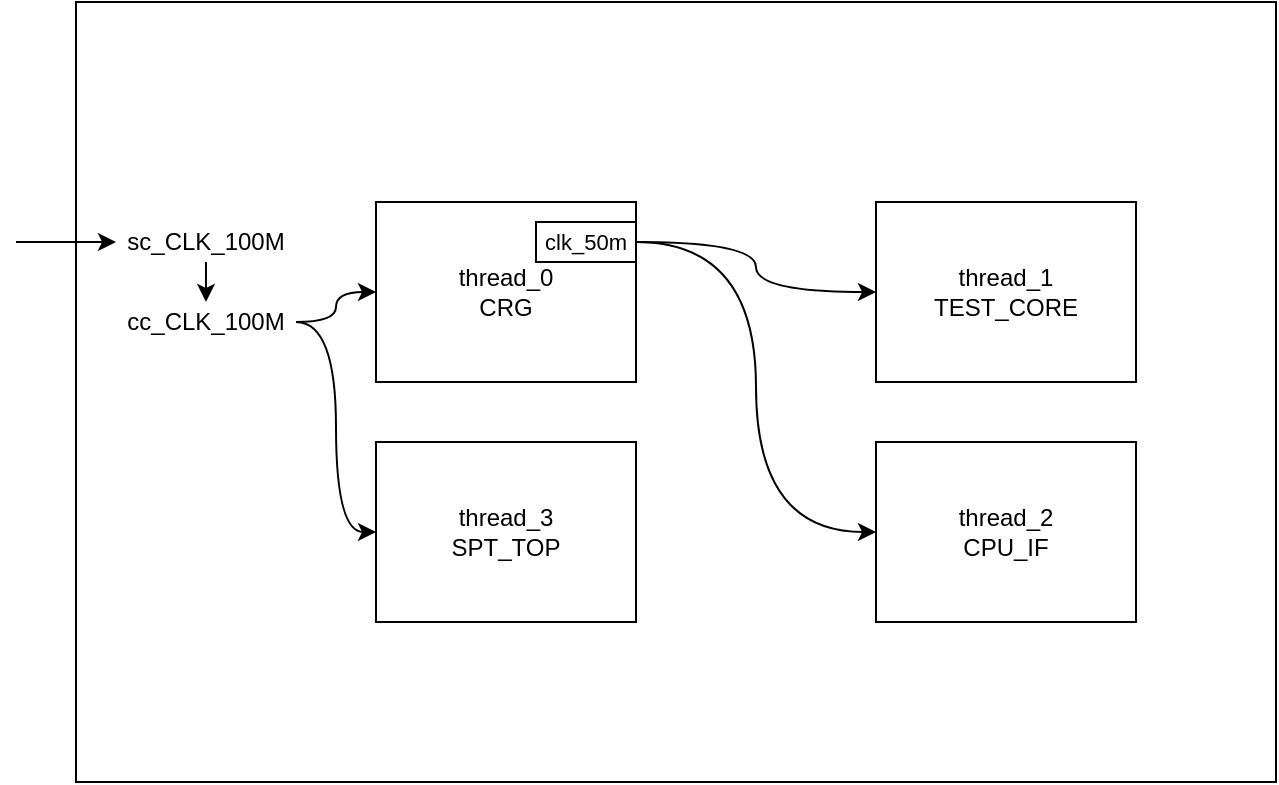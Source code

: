 <mxfile version="24.0.4" type="github" pages="3">
  <diagram id="PhRuBHv0i8EUlA6rLvvD" name="第 1 页">
    <mxGraphModel dx="1434" dy="746" grid="1" gridSize="10" guides="1" tooltips="1" connect="1" arrows="1" fold="1" page="1" pageScale="1" pageWidth="1169" pageHeight="827" math="0" shadow="0">
      <root>
        <mxCell id="0" />
        <mxCell id="1" parent="0" />
        <mxCell id="ryoN2QdF7ntnnmuvYjbi-6" value="" style="rounded=0;whiteSpace=wrap;html=1;" parent="1" vertex="1">
          <mxGeometry x="100" y="80" width="600" height="390" as="geometry" />
        </mxCell>
        <mxCell id="ryoN2QdF7ntnnmuvYjbi-16" style="edgeStyle=orthogonalEdgeStyle;curved=1;rounded=0;orthogonalLoop=1;jettySize=auto;html=1;entryX=0;entryY=0.5;entryDx=0;entryDy=0;startArrow=none;startFill=0;endArrow=classic;endFill=1;" parent="1" source="ryoN2QdF7ntnnmuvYjbi-19" target="ryoN2QdF7ntnnmuvYjbi-4" edge="1">
          <mxGeometry relative="1" as="geometry" />
        </mxCell>
        <mxCell id="ryoN2QdF7ntnnmuvYjbi-2" value="thread_0&lt;br&gt;CRG" style="rounded=0;whiteSpace=wrap;html=1;" parent="1" vertex="1">
          <mxGeometry x="250" y="180" width="130" height="90" as="geometry" />
        </mxCell>
        <mxCell id="ryoN2QdF7ntnnmuvYjbi-3" value="thread_3&lt;br&gt;SPT_TOP" style="rounded=0;whiteSpace=wrap;html=1;" parent="1" vertex="1">
          <mxGeometry x="250" y="300" width="130" height="90" as="geometry" />
        </mxCell>
        <mxCell id="ryoN2QdF7ntnnmuvYjbi-4" value="thread_2&lt;br&gt;CPU_IF" style="rounded=0;whiteSpace=wrap;html=1;" parent="1" vertex="1">
          <mxGeometry x="500" y="300" width="130" height="90" as="geometry" />
        </mxCell>
        <mxCell id="ryoN2QdF7ntnnmuvYjbi-5" value="thread_1&lt;br&gt;TEST_CORE" style="rounded=0;whiteSpace=wrap;html=1;" parent="1" vertex="1">
          <mxGeometry x="500" y="180" width="130" height="90" as="geometry" />
        </mxCell>
        <mxCell id="ryoN2QdF7ntnnmuvYjbi-10" style="edgeStyle=orthogonalEdgeStyle;rounded=0;orthogonalLoop=1;jettySize=auto;html=1;startArrow=classic;startFill=1;endArrow=none;endFill=0;" parent="1" source="ryoN2QdF7ntnnmuvYjbi-7" edge="1">
          <mxGeometry relative="1" as="geometry">
            <mxPoint x="70" y="200" as="targetPoint" />
          </mxGeometry>
        </mxCell>
        <mxCell id="ryoN2QdF7ntnnmuvYjbi-12" style="edgeStyle=orthogonalEdgeStyle;rounded=0;orthogonalLoop=1;jettySize=auto;html=1;startArrow=none;startFill=0;endArrow=classic;endFill=1;curved=1;" parent="1" source="ryoN2QdF7ntnnmuvYjbi-7" target="ryoN2QdF7ntnnmuvYjbi-11" edge="1">
          <mxGeometry relative="1" as="geometry" />
        </mxCell>
        <mxCell id="ryoN2QdF7ntnnmuvYjbi-7" value="sc_CLK_100M" style="text;html=1;strokeColor=none;fillColor=none;align=center;verticalAlign=middle;whiteSpace=wrap;rounded=0;" parent="1" vertex="1">
          <mxGeometry x="120" y="190" width="90" height="20" as="geometry" />
        </mxCell>
        <mxCell id="ryoN2QdF7ntnnmuvYjbi-13" value="" style="edgeStyle=orthogonalEdgeStyle;rounded=0;orthogonalLoop=1;jettySize=auto;html=1;startArrow=none;startFill=0;endArrow=classic;endFill=1;curved=1;" parent="1" source="ryoN2QdF7ntnnmuvYjbi-11" target="ryoN2QdF7ntnnmuvYjbi-2" edge="1">
          <mxGeometry relative="1" as="geometry" />
        </mxCell>
        <mxCell id="ryoN2QdF7ntnnmuvYjbi-14" style="edgeStyle=orthogonalEdgeStyle;curved=1;rounded=0;orthogonalLoop=1;jettySize=auto;html=1;startArrow=none;startFill=0;endArrow=classic;endFill=1;entryX=0;entryY=0.5;entryDx=0;entryDy=0;" parent="1" source="ryoN2QdF7ntnnmuvYjbi-11" target="ryoN2QdF7ntnnmuvYjbi-3" edge="1">
          <mxGeometry relative="1" as="geometry" />
        </mxCell>
        <mxCell id="ryoN2QdF7ntnnmuvYjbi-11" value="cc_CLK_100M" style="text;html=1;strokeColor=none;fillColor=none;align=center;verticalAlign=middle;whiteSpace=wrap;rounded=0;" parent="1" vertex="1">
          <mxGeometry x="120" y="230" width="90" height="20" as="geometry" />
        </mxCell>
        <mxCell id="ryoN2QdF7ntnnmuvYjbi-18" style="edgeStyle=orthogonalEdgeStyle;curved=1;rounded=0;orthogonalLoop=1;jettySize=auto;html=1;startArrow=none;startFill=0;endArrow=classic;endFill=1;" parent="1" source="ryoN2QdF7ntnnmuvYjbi-19" target="ryoN2QdF7ntnnmuvYjbi-5" edge="1">
          <mxGeometry relative="1" as="geometry" />
        </mxCell>
        <mxCell id="ryoN2QdF7ntnnmuvYjbi-19" value="&lt;font style=&quot;font-size: 11px&quot;&gt;clk_50m&lt;/font&gt;" style="rounded=0;whiteSpace=wrap;html=1;fontSize=12;" parent="1" vertex="1">
          <mxGeometry x="330" y="190" width="50" height="20" as="geometry" />
        </mxCell>
      </root>
    </mxGraphModel>
  </diagram>
  <diagram id="Ij5HX34Pqi2R653tB50Y" name="第 2 页">
    <mxGraphModel dx="989" dy="514" grid="0" gridSize="10" guides="1" tooltips="1" connect="1" arrows="1" fold="1" page="1" pageScale="1" pageWidth="1169" pageHeight="827" math="0" shadow="0">
      <root>
        <mxCell id="0" />
        <mxCell id="1" parent="0" />
        <mxCell id="oDqVrCcSF8AjUhTJ0iat-5" style="edgeStyle=orthogonalEdgeStyle;rounded=0;orthogonalLoop=1;jettySize=auto;html=1;exitX=0.5;exitY=1;exitDx=0;exitDy=0;entryX=0;entryY=0;entryDx=0;entryDy=0;curved=1;" edge="1" parent="1" source="oDqVrCcSF8AjUhTJ0iat-1" target="oDqVrCcSF8AjUhTJ0iat-4">
          <mxGeometry relative="1" as="geometry" />
        </mxCell>
        <mxCell id="oDqVrCcSF8AjUhTJ0iat-1" value="500" style="ellipse;whiteSpace=wrap;html=1;fillColor=#dae8fc;strokeColor=#6c8ebf;" vertex="1" parent="1">
          <mxGeometry x="70" y="40" width="60" height="40" as="geometry" />
        </mxCell>
        <mxCell id="oDqVrCcSF8AjUhTJ0iat-2" value="300" style="ellipse;whiteSpace=wrap;html=1;fillColor=#dae8fc;strokeColor=#6c8ebf;" vertex="1" parent="1">
          <mxGeometry x="150" y="40" width="60" height="40" as="geometry" />
        </mxCell>
        <mxCell id="oDqVrCcSF8AjUhTJ0iat-3" value="150" style="ellipse;whiteSpace=wrap;html=1;fillColor=#dae8fc;strokeColor=#6c8ebf;" vertex="1" parent="1">
          <mxGeometry x="230" y="40" width="60" height="40" as="geometry" />
        </mxCell>
        <mxCell id="oDqVrCcSF8AjUhTJ0iat-4" value="200" style="ellipse;whiteSpace=wrap;html=1;fillColor=#dae8fc;strokeColor=#6c8ebf;" vertex="1" parent="1">
          <mxGeometry x="150" y="120" width="60" height="40" as="geometry" />
        </mxCell>
        <mxCell id="oDqVrCcSF8AjUhTJ0iat-6" style="edgeStyle=orthogonalEdgeStyle;rounded=0;orthogonalLoop=1;jettySize=auto;html=1;exitX=0.5;exitY=1;exitDx=0;exitDy=0;entryX=0.5;entryY=0;entryDx=0;entryDy=0;curved=1;" edge="1" parent="1" source="oDqVrCcSF8AjUhTJ0iat-2" target="oDqVrCcSF8AjUhTJ0iat-4">
          <mxGeometry relative="1" as="geometry">
            <mxPoint x="110" y="90" as="sourcePoint" />
            <mxPoint x="169" y="136" as="targetPoint" />
          </mxGeometry>
        </mxCell>
        <mxCell id="oDqVrCcSF8AjUhTJ0iat-7" style="edgeStyle=orthogonalEdgeStyle;rounded=0;orthogonalLoop=1;jettySize=auto;html=1;exitX=0.5;exitY=1;exitDx=0;exitDy=0;entryX=1;entryY=0;entryDx=0;entryDy=0;curved=1;" edge="1" parent="1" source="oDqVrCcSF8AjUhTJ0iat-3" target="oDqVrCcSF8AjUhTJ0iat-4">
          <mxGeometry relative="1" as="geometry">
            <mxPoint x="190" y="90" as="sourcePoint" />
            <mxPoint x="190" y="130" as="targetPoint" />
          </mxGeometry>
        </mxCell>
        <mxCell id="oDqVrCcSF8AjUhTJ0iat-8" value="" style="endArrow=none;dashed=1;html=1;rounded=0;strokeColor=#FF00FF;" edge="1" parent="1">
          <mxGeometry width="50" height="50" relative="1" as="geometry">
            <mxPoint x="124" y="145" as="sourcePoint" />
            <mxPoint x="142" y="40" as="targetPoint" />
          </mxGeometry>
        </mxCell>
        <mxCell id="oDqVrCcSF8AjUhTJ0iat-17" style="edgeStyle=orthogonalEdgeStyle;rounded=0;orthogonalLoop=1;jettySize=auto;html=1;exitX=0.5;exitY=1;exitDx=0;exitDy=0;entryX=0;entryY=0;entryDx=0;entryDy=0;curved=1;" edge="1" parent="1" source="oDqVrCcSF8AjUhTJ0iat-18" target="oDqVrCcSF8AjUhTJ0iat-21">
          <mxGeometry relative="1" as="geometry" />
        </mxCell>
        <mxCell id="oDqVrCcSF8AjUhTJ0iat-18" value="10" style="ellipse;whiteSpace=wrap;html=1;fillColor=#fff2cc;strokeColor=#d6b656;" vertex="1" parent="1">
          <mxGeometry x="70" y="200" width="60" height="40" as="geometry" />
        </mxCell>
        <mxCell id="oDqVrCcSF8AjUhTJ0iat-19" value="300" style="ellipse;whiteSpace=wrap;html=1;fillColor=#dae8fc;strokeColor=#6c8ebf;" vertex="1" parent="1">
          <mxGeometry x="150" y="200" width="60" height="40" as="geometry" />
        </mxCell>
        <mxCell id="oDqVrCcSF8AjUhTJ0iat-20" value="150" style="ellipse;whiteSpace=wrap;html=1;fillColor=#dae8fc;strokeColor=#6c8ebf;" vertex="1" parent="1">
          <mxGeometry x="230" y="200" width="60" height="40" as="geometry" />
        </mxCell>
        <mxCell id="oDqVrCcSF8AjUhTJ0iat-21" value="200" style="ellipse;whiteSpace=wrap;html=1;fillColor=#dae8fc;strokeColor=#6c8ebf;" vertex="1" parent="1">
          <mxGeometry x="150" y="280" width="60" height="40" as="geometry" />
        </mxCell>
        <mxCell id="oDqVrCcSF8AjUhTJ0iat-22" style="edgeStyle=orthogonalEdgeStyle;rounded=0;orthogonalLoop=1;jettySize=auto;html=1;exitX=0.5;exitY=1;exitDx=0;exitDy=0;entryX=0.5;entryY=0;entryDx=0;entryDy=0;curved=1;" edge="1" parent="1" source="oDqVrCcSF8AjUhTJ0iat-19" target="oDqVrCcSF8AjUhTJ0iat-21">
          <mxGeometry relative="1" as="geometry">
            <mxPoint x="110" y="250" as="sourcePoint" />
            <mxPoint x="169" y="296" as="targetPoint" />
          </mxGeometry>
        </mxCell>
        <mxCell id="oDqVrCcSF8AjUhTJ0iat-23" style="edgeStyle=orthogonalEdgeStyle;rounded=0;orthogonalLoop=1;jettySize=auto;html=1;exitX=0.5;exitY=1;exitDx=0;exitDy=0;entryX=1;entryY=0;entryDx=0;entryDy=0;curved=1;" edge="1" parent="1" source="oDqVrCcSF8AjUhTJ0iat-20" target="oDqVrCcSF8AjUhTJ0iat-21">
          <mxGeometry relative="1" as="geometry">
            <mxPoint x="190" y="250" as="sourcePoint" />
            <mxPoint x="190" y="290" as="targetPoint" />
          </mxGeometry>
        </mxCell>
        <mxCell id="oDqVrCcSF8AjUhTJ0iat-24" value="" style="endArrow=none;dashed=1;html=1;rounded=0;strokeColor=#FF00FF;" edge="1" parent="1">
          <mxGeometry width="50" height="50" relative="1" as="geometry">
            <mxPoint x="124" y="305" as="sourcePoint" />
            <mxPoint x="142" y="200" as="targetPoint" />
          </mxGeometry>
        </mxCell>
        <mxCell id="oDqVrCcSF8AjUhTJ0iat-25" value="编译时" style="text;html=1;align=center;verticalAlign=middle;whiteSpace=wrap;rounded=0;" vertex="1" parent="1">
          <mxGeometry x="10" y="90" width="60" height="30" as="geometry" />
        </mxCell>
        <mxCell id="oDqVrCcSF8AjUhTJ0iat-26" value="运行时" style="text;html=1;align=center;verticalAlign=middle;whiteSpace=wrap;rounded=0;" vertex="1" parent="1">
          <mxGeometry x="10" y="250" width="60" height="30" as="geometry" />
        </mxCell>
        <mxCell id="oDqVrCcSF8AjUhTJ0iat-27" value="" style="html=1;shadow=0;dashed=0;align=center;verticalAlign=middle;shape=mxgraph.arrows2.arrow;dy=0.52;dx=28.03;notch=10.62;rotation=90;fillColor=#bac8d3;strokeColor=none;" vertex="1" parent="1">
          <mxGeometry x="-4.5" y="160" width="89" height="37" as="geometry" />
        </mxCell>
      </root>
    </mxGraphModel>
  </diagram>
  <diagram id="CQO9vkVSQzJrukNP_2Br" name="第 3 页">
    <mxGraphModel dx="1434" dy="746" grid="0" gridSize="10" guides="1" tooltips="1" connect="1" arrows="1" fold="1" page="1" pageScale="1" pageWidth="1169" pageHeight="827" math="0" shadow="0">
      <root>
        <mxCell id="0" />
        <mxCell id="1" parent="0" />
      </root>
    </mxGraphModel>
  </diagram>
</mxfile>
